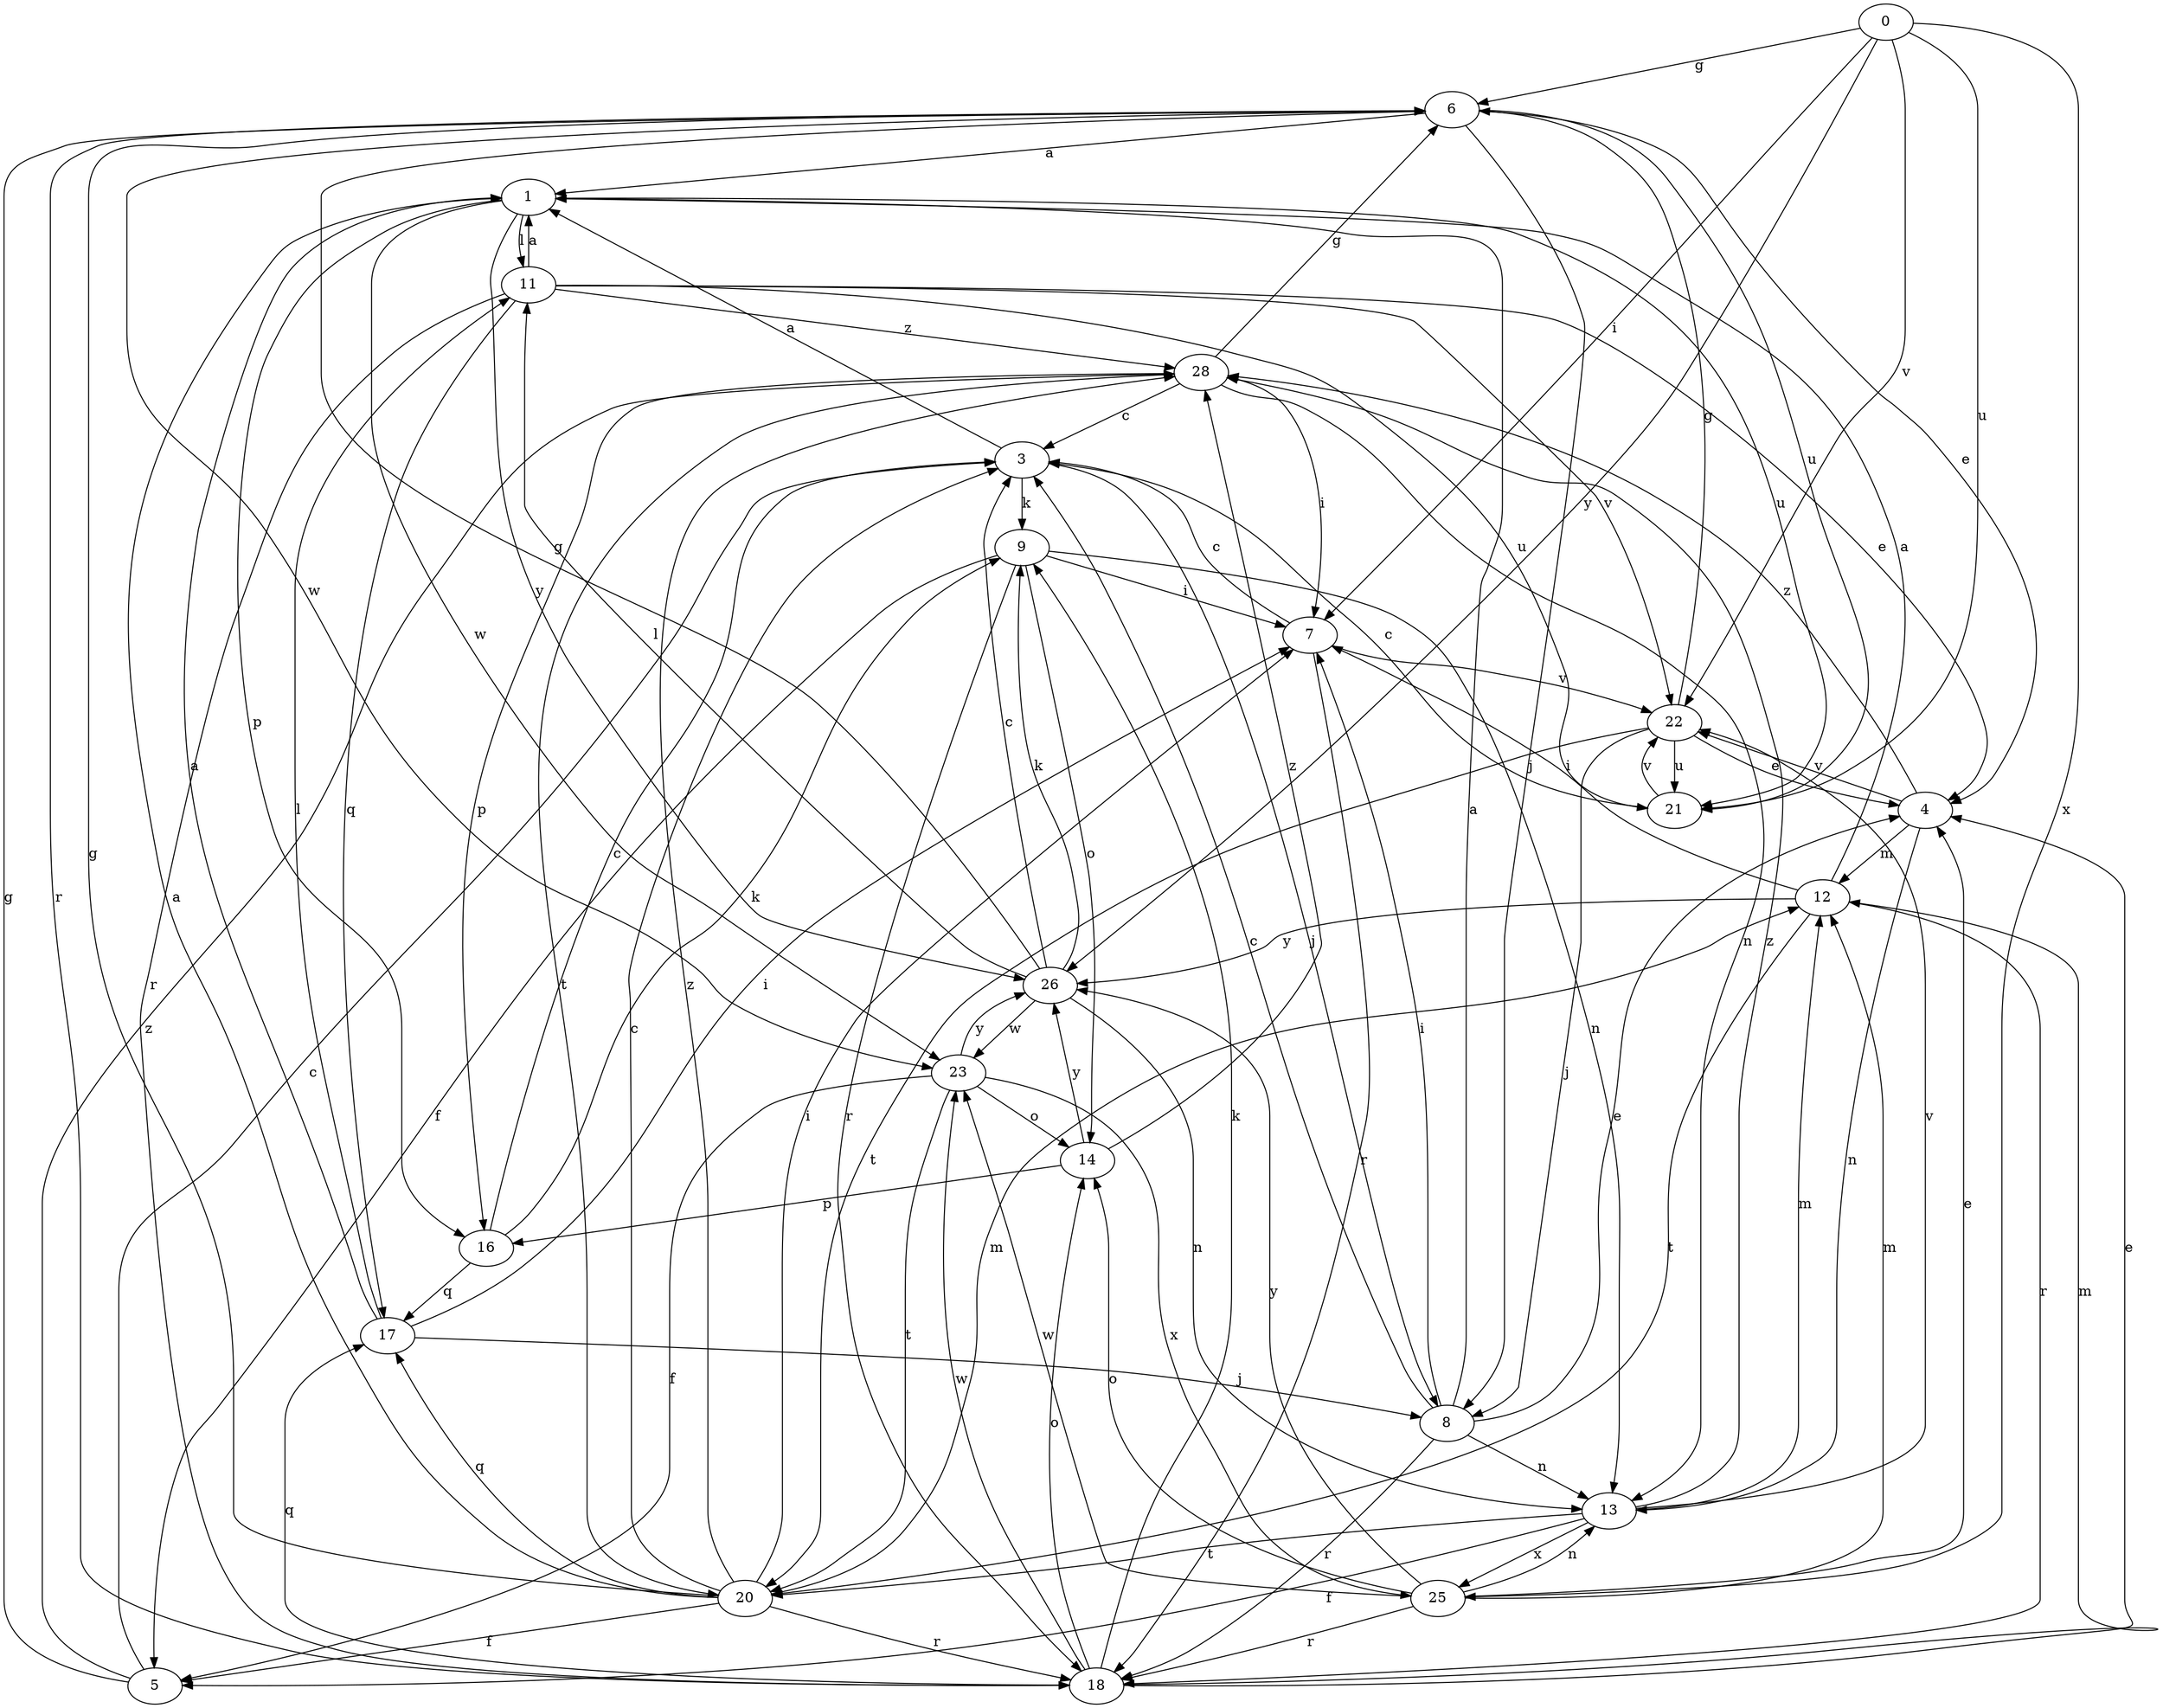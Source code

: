 strict digraph  {
0;
1;
3;
4;
5;
6;
7;
8;
9;
11;
12;
13;
14;
16;
17;
18;
20;
21;
22;
23;
25;
26;
28;
0 -> 6  [label=g];
0 -> 7  [label=i];
0 -> 21  [label=u];
0 -> 22  [label=v];
0 -> 25  [label=x];
0 -> 26  [label=y];
1 -> 11  [label=l];
1 -> 16  [label=p];
1 -> 21  [label=u];
1 -> 23  [label=w];
1 -> 26  [label=y];
3 -> 1  [label=a];
3 -> 8  [label=j];
3 -> 9  [label=k];
4 -> 12  [label=m];
4 -> 13  [label=n];
4 -> 22  [label=v];
4 -> 28  [label=z];
5 -> 3  [label=c];
5 -> 6  [label=g];
5 -> 28  [label=z];
6 -> 1  [label=a];
6 -> 4  [label=e];
6 -> 8  [label=j];
6 -> 18  [label=r];
6 -> 21  [label=u];
6 -> 23  [label=w];
7 -> 3  [label=c];
7 -> 18  [label=r];
7 -> 22  [label=v];
8 -> 1  [label=a];
8 -> 3  [label=c];
8 -> 4  [label=e];
8 -> 7  [label=i];
8 -> 13  [label=n];
8 -> 18  [label=r];
9 -> 5  [label=f];
9 -> 7  [label=i];
9 -> 13  [label=n];
9 -> 14  [label=o];
9 -> 18  [label=r];
11 -> 1  [label=a];
11 -> 4  [label=e];
11 -> 17  [label=q];
11 -> 18  [label=r];
11 -> 21  [label=u];
11 -> 22  [label=v];
11 -> 28  [label=z];
12 -> 1  [label=a];
12 -> 7  [label=i];
12 -> 18  [label=r];
12 -> 20  [label=t];
12 -> 26  [label=y];
13 -> 5  [label=f];
13 -> 12  [label=m];
13 -> 20  [label=t];
13 -> 22  [label=v];
13 -> 25  [label=x];
13 -> 28  [label=z];
14 -> 16  [label=p];
14 -> 26  [label=y];
14 -> 28  [label=z];
16 -> 3  [label=c];
16 -> 9  [label=k];
16 -> 17  [label=q];
17 -> 1  [label=a];
17 -> 7  [label=i];
17 -> 8  [label=j];
17 -> 11  [label=l];
18 -> 4  [label=e];
18 -> 9  [label=k];
18 -> 12  [label=m];
18 -> 14  [label=o];
18 -> 17  [label=q];
18 -> 23  [label=w];
20 -> 1  [label=a];
20 -> 3  [label=c];
20 -> 5  [label=f];
20 -> 6  [label=g];
20 -> 7  [label=i];
20 -> 12  [label=m];
20 -> 17  [label=q];
20 -> 18  [label=r];
20 -> 28  [label=z];
21 -> 3  [label=c];
21 -> 22  [label=v];
22 -> 4  [label=e];
22 -> 6  [label=g];
22 -> 8  [label=j];
22 -> 20  [label=t];
22 -> 21  [label=u];
23 -> 5  [label=f];
23 -> 14  [label=o];
23 -> 20  [label=t];
23 -> 25  [label=x];
23 -> 26  [label=y];
25 -> 4  [label=e];
25 -> 12  [label=m];
25 -> 13  [label=n];
25 -> 14  [label=o];
25 -> 18  [label=r];
25 -> 23  [label=w];
25 -> 26  [label=y];
26 -> 3  [label=c];
26 -> 6  [label=g];
26 -> 9  [label=k];
26 -> 11  [label=l];
26 -> 13  [label=n];
26 -> 23  [label=w];
28 -> 3  [label=c];
28 -> 6  [label=g];
28 -> 7  [label=i];
28 -> 13  [label=n];
28 -> 16  [label=p];
28 -> 20  [label=t];
}
